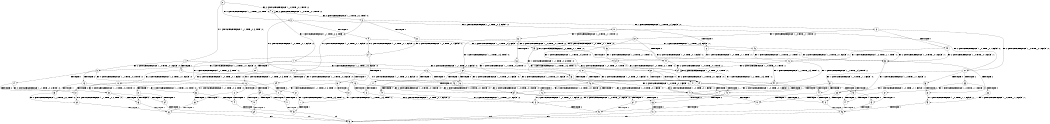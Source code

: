 digraph BCG {
size = "7, 10.5";
center = TRUE;
node [shape = circle];
0 [peripheries = 2];
0 -> 1 [label = "EX !1 !ATOMIC_EXCH_BRANCH (1, +1, TRUE, +0, 3, TRUE) !:0:"];
0 -> 2 [label = "EX !2 !ATOMIC_EXCH_BRANCH (1, +0, TRUE, +0, 1, TRUE) !:0:"];
0 -> 3 [label = "EX !0 !ATOMIC_EXCH_BRANCH (1, +1, TRUE, +0, 2, TRUE) !:0:"];
1 -> 4 [label = "TERMINATE !1"];
1 -> 5 [label = "EX !2 !ATOMIC_EXCH_BRANCH (1, +0, TRUE, +0, 1, FALSE) !:0:"];
1 -> 6 [label = "EX !0 !ATOMIC_EXCH_BRANCH (1, +1, TRUE, +0, 2, FALSE) !:0:"];
2 -> 7 [label = "EX !1 !ATOMIC_EXCH_BRANCH (1, +1, TRUE, +0, 3, TRUE) !:0:"];
2 -> 8 [label = "EX !0 !ATOMIC_EXCH_BRANCH (1, +1, TRUE, +0, 2, TRUE) !:0:"];
2 -> 2 [label = "EX !2 !ATOMIC_EXCH_BRANCH (1, +0, TRUE, +0, 1, TRUE) !:0:"];
3 -> 9 [label = "TERMINATE !0"];
3 -> 10 [label = "EX !1 !ATOMIC_EXCH_BRANCH (1, +1, TRUE, +0, 3, FALSE) !:0:"];
3 -> 11 [label = "EX !2 !ATOMIC_EXCH_BRANCH (1, +0, TRUE, +0, 1, FALSE) !:0:"];
4 -> 12 [label = "EX !2 !ATOMIC_EXCH_BRANCH (1, +0, TRUE, +0, 1, FALSE) !:0:"];
4 -> 13 [label = "EX !0 !ATOMIC_EXCH_BRANCH (1, +1, TRUE, +0, 2, FALSE) !:0:"];
5 -> 14 [label = "TERMINATE !1"];
5 -> 15 [label = "TERMINATE !2"];
5 -> 16 [label = "EX !0 !ATOMIC_EXCH_BRANCH (1, +1, TRUE, +0, 2, TRUE) !:0:"];
6 -> 17 [label = "TERMINATE !1"];
6 -> 18 [label = "TERMINATE !0"];
6 -> 19 [label = "EX !2 !ATOMIC_EXCH_BRANCH (1, +0, TRUE, +0, 1, FALSE) !:0:"];
7 -> 20 [label = "TERMINATE !1"];
7 -> 21 [label = "EX !0 !ATOMIC_EXCH_BRANCH (1, +1, TRUE, +0, 2, FALSE) !:0:"];
7 -> 5 [label = "EX !2 !ATOMIC_EXCH_BRANCH (1, +0, TRUE, +0, 1, FALSE) !:0:"];
8 -> 22 [label = "TERMINATE !0"];
8 -> 23 [label = "EX !1 !ATOMIC_EXCH_BRANCH (1, +1, TRUE, +0, 3, FALSE) !:0:"];
8 -> 11 [label = "EX !2 !ATOMIC_EXCH_BRANCH (1, +0, TRUE, +0, 1, FALSE) !:0:"];
9 -> 24 [label = "EX !2 !ATOMIC_EXCH_BRANCH (1, +0, TRUE, +0, 1, FALSE) !:1:"];
9 -> 25 [label = "EX !1 !ATOMIC_EXCH_BRANCH (1, +1, TRUE, +0, 3, FALSE) !:1:"];
10 -> 26 [label = "TERMINATE !0"];
10 -> 27 [label = "EX !2 !ATOMIC_EXCH_BRANCH (1, +0, TRUE, +0, 1, FALSE) !:0:"];
10 -> 28 [label = "EX !1 !ATOMIC_EXCH_BRANCH (1, +0, TRUE, +1, 1, TRUE) !:0:"];
11 -> 29 [label = "TERMINATE !2"];
11 -> 30 [label = "TERMINATE !0"];
11 -> 16 [label = "EX !1 !ATOMIC_EXCH_BRANCH (1, +1, TRUE, +0, 3, TRUE) !:0:"];
12 -> 31 [label = "TERMINATE !2"];
12 -> 32 [label = "EX !0 !ATOMIC_EXCH_BRANCH (1, +1, TRUE, +0, 2, TRUE) !:0:"];
13 -> 33 [label = "TERMINATE !0"];
13 -> 34 [label = "EX !2 !ATOMIC_EXCH_BRANCH (1, +0, TRUE, +0, 1, FALSE) !:0:"];
14 -> 31 [label = "TERMINATE !2"];
14 -> 32 [label = "EX !0 !ATOMIC_EXCH_BRANCH (1, +1, TRUE, +0, 2, TRUE) !:0:"];
15 -> 35 [label = "TERMINATE !1"];
15 -> 36 [label = "EX !0 !ATOMIC_EXCH_BRANCH (1, +1, TRUE, +0, 2, TRUE) !:0:"];
16 -> 37 [label = "TERMINATE !1"];
16 -> 38 [label = "TERMINATE !2"];
16 -> 39 [label = "TERMINATE !0"];
17 -> 33 [label = "TERMINATE !0"];
17 -> 34 [label = "EX !2 !ATOMIC_EXCH_BRANCH (1, +0, TRUE, +0, 1, FALSE) !:0:"];
18 -> 40 [label = "TERMINATE !1"];
18 -> 41 [label = "EX !2 !ATOMIC_EXCH_BRANCH (1, +0, TRUE, +0, 1, FALSE) !:1:"];
19 -> 42 [label = "TERMINATE !1"];
19 -> 43 [label = "TERMINATE !2"];
19 -> 44 [label = "TERMINATE !0"];
20 -> 45 [label = "EX !0 !ATOMIC_EXCH_BRANCH (1, +1, TRUE, +0, 2, FALSE) !:0:"];
20 -> 12 [label = "EX !2 !ATOMIC_EXCH_BRANCH (1, +0, TRUE, +0, 1, FALSE) !:0:"];
21 -> 46 [label = "TERMINATE !1"];
21 -> 47 [label = "TERMINATE !0"];
21 -> 19 [label = "EX !2 !ATOMIC_EXCH_BRANCH (1, +0, TRUE, +0, 1, FALSE) !:0:"];
22 -> 48 [label = "EX !1 !ATOMIC_EXCH_BRANCH (1, +1, TRUE, +0, 3, FALSE) !:1:"];
22 -> 24 [label = "EX !2 !ATOMIC_EXCH_BRANCH (1, +0, TRUE, +0, 1, FALSE) !:1:"];
23 -> 49 [label = "TERMINATE !0"];
23 -> 27 [label = "EX !2 !ATOMIC_EXCH_BRANCH (1, +0, TRUE, +0, 1, FALSE) !:0:"];
23 -> 50 [label = "EX !1 !ATOMIC_EXCH_BRANCH (1, +0, TRUE, +1, 1, TRUE) !:0:"];
24 -> 51 [label = "TERMINATE !2"];
24 -> 52 [label = "EX !1 !ATOMIC_EXCH_BRANCH (1, +1, TRUE, +0, 3, TRUE) !:1:"];
25 -> 53 [label = "EX !2 !ATOMIC_EXCH_BRANCH (1, +0, TRUE, +0, 1, FALSE) !:1:"];
25 -> 54 [label = "EX !1 !ATOMIC_EXCH_BRANCH (1, +0, TRUE, +1, 1, TRUE) !:1:"];
26 -> 53 [label = "EX !2 !ATOMIC_EXCH_BRANCH (1, +0, TRUE, +0, 1, FALSE) !:1:"];
26 -> 54 [label = "EX !1 !ATOMIC_EXCH_BRANCH (1, +0, TRUE, +1, 1, TRUE) !:1:"];
27 -> 55 [label = "TERMINATE !2"];
27 -> 56 [label = "TERMINATE !0"];
27 -> 57 [label = "EX !1 !ATOMIC_EXCH_BRANCH (1, +0, TRUE, +1, 1, FALSE) !:0:"];
28 -> 58 [label = "TERMINATE !0"];
28 -> 59 [label = "EX !2 !ATOMIC_EXCH_BRANCH (1, +0, TRUE, +0, 1, TRUE) !:0:"];
28 -> 60 [label = "EX !1 !ATOMIC_EXCH_BRANCH (1, +1, TRUE, +0, 3, TRUE) !:0:"];
29 -> 61 [label = "TERMINATE !0"];
29 -> 36 [label = "EX !1 !ATOMIC_EXCH_BRANCH (1, +1, TRUE, +0, 3, TRUE) !:0:"];
30 -> 51 [label = "TERMINATE !2"];
30 -> 52 [label = "EX !1 !ATOMIC_EXCH_BRANCH (1, +1, TRUE, +0, 3, TRUE) !:1:"];
31 -> 62 [label = "EX !0 !ATOMIC_EXCH_BRANCH (1, +1, TRUE, +0, 2, TRUE) !:0:"];
32 -> 63 [label = "TERMINATE !2"];
32 -> 64 [label = "TERMINATE !0"];
33 -> 65 [label = "EX !2 !ATOMIC_EXCH_BRANCH (1, +0, TRUE, +0, 1, FALSE) !:2:"];
34 -> 66 [label = "TERMINATE !2"];
34 -> 67 [label = "TERMINATE !0"];
35 -> 62 [label = "EX !0 !ATOMIC_EXCH_BRANCH (1, +1, TRUE, +0, 2, TRUE) !:0:"];
36 -> 68 [label = "TERMINATE !1"];
36 -> 69 [label = "TERMINATE !0"];
37 -> 63 [label = "TERMINATE !2"];
37 -> 64 [label = "TERMINATE !0"];
38 -> 68 [label = "TERMINATE !1"];
38 -> 69 [label = "TERMINATE !0"];
39 -> 70 [label = "TERMINATE !1"];
39 -> 71 [label = "TERMINATE !2"];
40 -> 65 [label = "EX !2 !ATOMIC_EXCH_BRANCH (1, +0, TRUE, +0, 1, FALSE) !:2:"];
41 -> 72 [label = "TERMINATE !1"];
41 -> 73 [label = "TERMINATE !2"];
42 -> 66 [label = "TERMINATE !2"];
42 -> 67 [label = "TERMINATE !0"];
43 -> 74 [label = "TERMINATE !1"];
43 -> 75 [label = "TERMINATE !0"];
44 -> 72 [label = "TERMINATE !1"];
44 -> 73 [label = "TERMINATE !2"];
45 -> 76 [label = "TERMINATE !0"];
45 -> 34 [label = "EX !2 !ATOMIC_EXCH_BRANCH (1, +0, TRUE, +0, 1, FALSE) !:0:"];
46 -> 76 [label = "TERMINATE !0"];
46 -> 34 [label = "EX !2 !ATOMIC_EXCH_BRANCH (1, +0, TRUE, +0, 1, FALSE) !:0:"];
47 -> 77 [label = "TERMINATE !1"];
47 -> 41 [label = "EX !2 !ATOMIC_EXCH_BRANCH (1, +0, TRUE, +0, 1, FALSE) !:1:"];
48 -> 53 [label = "EX !2 !ATOMIC_EXCH_BRANCH (1, +0, TRUE, +0, 1, FALSE) !:1:"];
48 -> 78 [label = "EX !1 !ATOMIC_EXCH_BRANCH (1, +0, TRUE, +1, 1, TRUE) !:1:"];
49 -> 53 [label = "EX !2 !ATOMIC_EXCH_BRANCH (1, +0, TRUE, +0, 1, FALSE) !:1:"];
49 -> 78 [label = "EX !1 !ATOMIC_EXCH_BRANCH (1, +0, TRUE, +1, 1, TRUE) !:1:"];
50 -> 79 [label = "TERMINATE !0"];
50 -> 59 [label = "EX !2 !ATOMIC_EXCH_BRANCH (1, +0, TRUE, +0, 1, TRUE) !:0:"];
50 -> 80 [label = "EX !1 !ATOMIC_EXCH_BRANCH (1, +1, TRUE, +0, 3, TRUE) !:0:"];
51 -> 81 [label = "EX !1 !ATOMIC_EXCH_BRANCH (1, +1, TRUE, +0, 3, TRUE) !:1:"];
52 -> 70 [label = "TERMINATE !1"];
52 -> 71 [label = "TERMINATE !2"];
53 -> 82 [label = "TERMINATE !2"];
53 -> 83 [label = "EX !1 !ATOMIC_EXCH_BRANCH (1, +0, TRUE, +1, 1, FALSE) !:1:"];
54 -> 84 [label = "EX !2 !ATOMIC_EXCH_BRANCH (1, +0, TRUE, +0, 1, TRUE) !:1:"];
54 -> 85 [label = "EX !1 !ATOMIC_EXCH_BRANCH (1, +1, TRUE, +0, 3, TRUE) !:1:"];
55 -> 86 [label = "TERMINATE !0"];
55 -> 87 [label = "EX !1 !ATOMIC_EXCH_BRANCH (1, +0, TRUE, +1, 1, FALSE) !:0:"];
56 -> 82 [label = "TERMINATE !2"];
56 -> 83 [label = "EX !1 !ATOMIC_EXCH_BRANCH (1, +0, TRUE, +1, 1, FALSE) !:1:"];
57 -> 42 [label = "TERMINATE !1"];
57 -> 43 [label = "TERMINATE !2"];
57 -> 44 [label = "TERMINATE !0"];
58 -> 84 [label = "EX !2 !ATOMIC_EXCH_BRANCH (1, +0, TRUE, +0, 1, TRUE) !:1:"];
58 -> 85 [label = "EX !1 !ATOMIC_EXCH_BRANCH (1, +1, TRUE, +0, 3, TRUE) !:1:"];
59 -> 79 [label = "TERMINATE !0"];
59 -> 59 [label = "EX !2 !ATOMIC_EXCH_BRANCH (1, +0, TRUE, +0, 1, TRUE) !:0:"];
59 -> 80 [label = "EX !1 !ATOMIC_EXCH_BRANCH (1, +1, TRUE, +0, 3, TRUE) !:0:"];
60 -> 17 [label = "TERMINATE !1"];
60 -> 18 [label = "TERMINATE !0"];
60 -> 19 [label = "EX !2 !ATOMIC_EXCH_BRANCH (1, +0, TRUE, +0, 1, FALSE) !:0:"];
61 -> 81 [label = "EX !1 !ATOMIC_EXCH_BRANCH (1, +1, TRUE, +0, 3, TRUE) !:1:"];
62 -> 88 [label = "TERMINATE !0"];
63 -> 88 [label = "TERMINATE !0"];
64 -> 89 [label = "TERMINATE !2"];
65 -> 90 [label = "TERMINATE !2"];
66 -> 91 [label = "TERMINATE !0"];
67 -> 90 [label = "TERMINATE !2"];
68 -> 88 [label = "TERMINATE !0"];
69 -> 92 [label = "TERMINATE !1"];
70 -> 89 [label = "TERMINATE !2"];
71 -> 92 [label = "TERMINATE !1"];
72 -> 90 [label = "TERMINATE !2"];
73 -> 93 [label = "TERMINATE !1"];
74 -> 91 [label = "TERMINATE !0"];
75 -> 93 [label = "TERMINATE !1"];
76 -> 65 [label = "EX !2 !ATOMIC_EXCH_BRANCH (1, +0, TRUE, +0, 1, FALSE) !:2:"];
77 -> 65 [label = "EX !2 !ATOMIC_EXCH_BRANCH (1, +0, TRUE, +0, 1, FALSE) !:2:"];
78 -> 84 [label = "EX !2 !ATOMIC_EXCH_BRANCH (1, +0, TRUE, +0, 1, TRUE) !:1:"];
78 -> 94 [label = "EX !1 !ATOMIC_EXCH_BRANCH (1, +1, TRUE, +0, 3, TRUE) !:1:"];
79 -> 84 [label = "EX !2 !ATOMIC_EXCH_BRANCH (1, +0, TRUE, +0, 1, TRUE) !:1:"];
79 -> 94 [label = "EX !1 !ATOMIC_EXCH_BRANCH (1, +1, TRUE, +0, 3, TRUE) !:1:"];
80 -> 46 [label = "TERMINATE !1"];
80 -> 47 [label = "TERMINATE !0"];
80 -> 19 [label = "EX !2 !ATOMIC_EXCH_BRANCH (1, +0, TRUE, +0, 1, FALSE) !:0:"];
81 -> 92 [label = "TERMINATE !1"];
82 -> 95 [label = "EX !1 !ATOMIC_EXCH_BRANCH (1, +0, TRUE, +1, 1, FALSE) !:1:"];
83 -> 72 [label = "TERMINATE !1"];
83 -> 73 [label = "TERMINATE !2"];
84 -> 84 [label = "EX !2 !ATOMIC_EXCH_BRANCH (1, +0, TRUE, +0, 1, TRUE) !:1:"];
84 -> 94 [label = "EX !1 !ATOMIC_EXCH_BRANCH (1, +1, TRUE, +0, 3, TRUE) !:1:"];
85 -> 40 [label = "TERMINATE !1"];
85 -> 41 [label = "EX !2 !ATOMIC_EXCH_BRANCH (1, +0, TRUE, +0, 1, FALSE) !:1:"];
86 -> 95 [label = "EX !1 !ATOMIC_EXCH_BRANCH (1, +0, TRUE, +1, 1, FALSE) !:1:"];
87 -> 74 [label = "TERMINATE !1"];
87 -> 75 [label = "TERMINATE !0"];
88 -> 96 [label = "exit"];
89 -> 96 [label = "exit"];
90 -> 96 [label = "exit"];
91 -> 96 [label = "exit"];
92 -> 96 [label = "exit"];
93 -> 96 [label = "exit"];
94 -> 77 [label = "TERMINATE !1"];
94 -> 41 [label = "EX !2 !ATOMIC_EXCH_BRANCH (1, +0, TRUE, +0, 1, FALSE) !:1:"];
95 -> 93 [label = "TERMINATE !1"];
}
